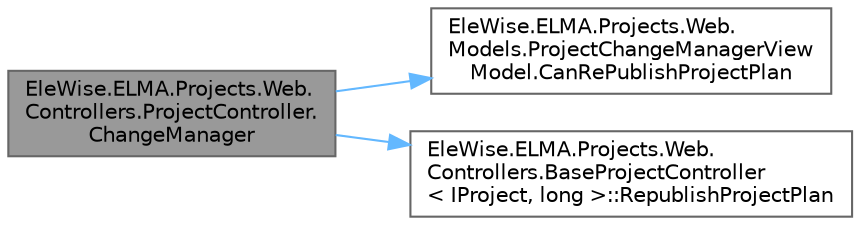 digraph "EleWise.ELMA.Projects.Web.Controllers.ProjectController.ChangeManager"
{
 // LATEX_PDF_SIZE
  bgcolor="transparent";
  edge [fontname=Helvetica,fontsize=10,labelfontname=Helvetica,labelfontsize=10];
  node [fontname=Helvetica,fontsize=10,shape=box,height=0.2,width=0.4];
  rankdir="LR";
  Node1 [id="Node000001",label="EleWise.ELMA.Projects.Web.\lControllers.ProjectController.\lChangeManager",height=0.2,width=0.4,color="gray40", fillcolor="grey60", style="filled", fontcolor="black",tooltip="Изменяет менеджера проекта."];
  Node1 -> Node2 [id="edge1_Node000001_Node000002",color="steelblue1",style="solid",tooltip=" "];
  Node2 [id="Node000002",label="EleWise.ELMA.Projects.Web.\lModels.ProjectChangeManagerView\lModel.CanRePublishProjectPlan",height=0.2,width=0.4,color="grey40", fillcolor="white", style="filled",URL="$class_ele_wise_1_1_e_l_m_a_1_1_projects_1_1_web_1_1_models_1_1_project_change_manager_view_model.html#a40064de18254afc16479540aa630a28a",tooltip="Можно ли переопубликовывать план проекта."];
  Node1 -> Node3 [id="edge2_Node000001_Node000003",color="steelblue1",style="solid",tooltip=" "];
  Node3 [id="Node000003",label="EleWise.ELMA.Projects.Web.\lControllers.BaseProjectController\l\< IProject, long \>::RepublishProjectPlan",height=0.2,width=0.4,color="grey40", fillcolor="white", style="filled",URL="$class_ele_wise_1_1_e_l_m_a_1_1_projects_1_1_web_1_1_controllers_1_1_base_project_controller.html#a6a6b8851a82d57d187ee508dcf475b71",tooltip=" "];
}
